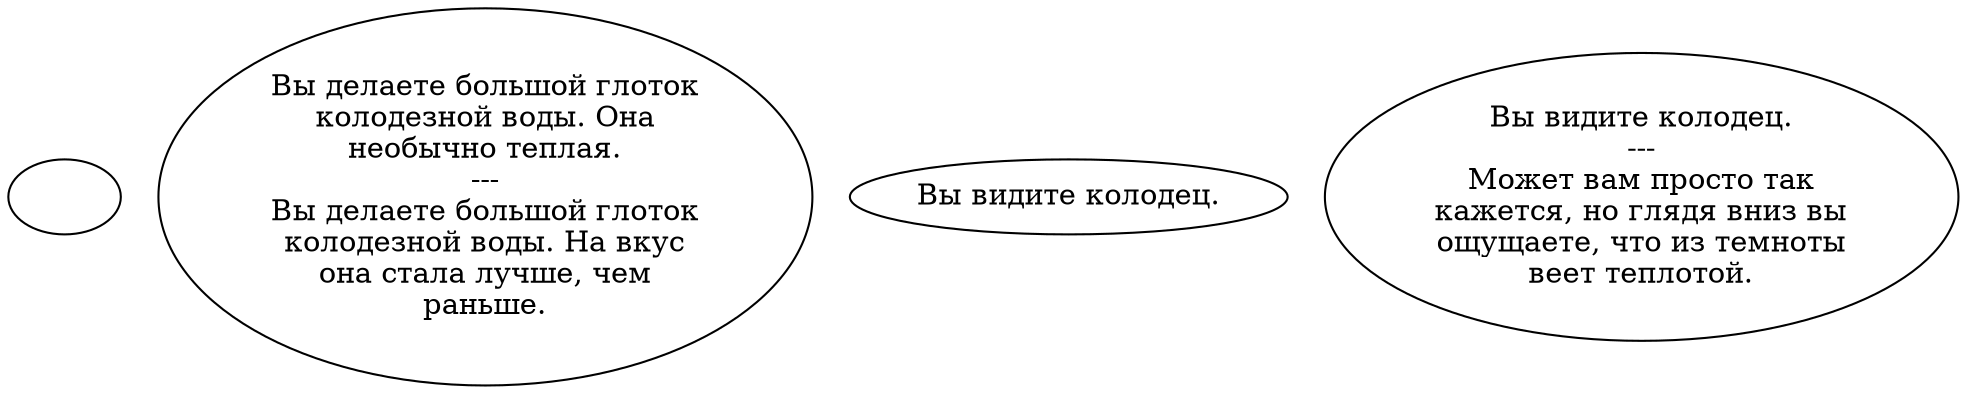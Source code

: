 digraph giwell {
  "start" [style=filled       fillcolor="#FFFFFF"       color="#000000"]
  "start" [label=""]
  "use_p_proc" [style=filled       fillcolor="#FFFFFF"       color="#000000"]
  "use_p_proc" [label="Вы делаете большой глоток\nколодезной воды. Она\nнеобычно теплая.\n---\nВы делаете большой глоток\nколодезной воды. На вкус\nона стала лучше, чем\nраньше."]
  "look_at_p_proc" [style=filled       fillcolor="#FFFFFF"       color="#000000"]
  "look_at_p_proc" [label="Вы видите колодец."]
  "description_p_proc" [style=filled       fillcolor="#FFFFFF"       color="#000000"]
  "description_p_proc" [label="Вы видите колодец.\n---\nМожет вам просто так\nкажется, но глядя вниз вы\nощущаете, что из темноты\nвеет теплотой."]
}